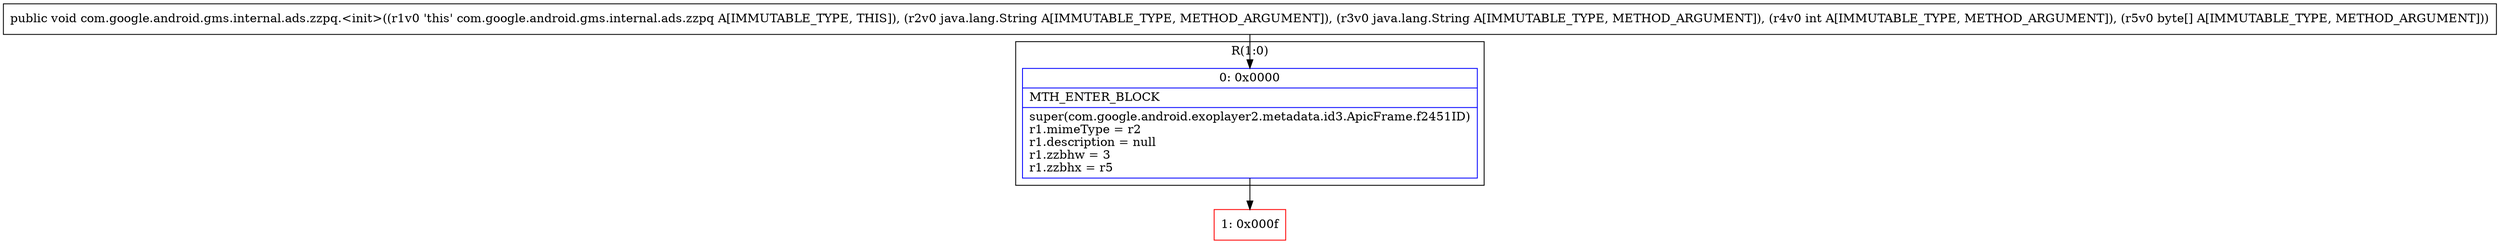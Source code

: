 digraph "CFG forcom.google.android.gms.internal.ads.zzpq.\<init\>(Ljava\/lang\/String;Ljava\/lang\/String;I[B)V" {
subgraph cluster_Region_2053280958 {
label = "R(1:0)";
node [shape=record,color=blue];
Node_0 [shape=record,label="{0\:\ 0x0000|MTH_ENTER_BLOCK\l|super(com.google.android.exoplayer2.metadata.id3.ApicFrame.f2451ID)\lr1.mimeType = r2\lr1.description = null\lr1.zzbhw = 3\lr1.zzbhx = r5\l}"];
}
Node_1 [shape=record,color=red,label="{1\:\ 0x000f}"];
MethodNode[shape=record,label="{public void com.google.android.gms.internal.ads.zzpq.\<init\>((r1v0 'this' com.google.android.gms.internal.ads.zzpq A[IMMUTABLE_TYPE, THIS]), (r2v0 java.lang.String A[IMMUTABLE_TYPE, METHOD_ARGUMENT]), (r3v0 java.lang.String A[IMMUTABLE_TYPE, METHOD_ARGUMENT]), (r4v0 int A[IMMUTABLE_TYPE, METHOD_ARGUMENT]), (r5v0 byte[] A[IMMUTABLE_TYPE, METHOD_ARGUMENT])) }"];
MethodNode -> Node_0;
Node_0 -> Node_1;
}

